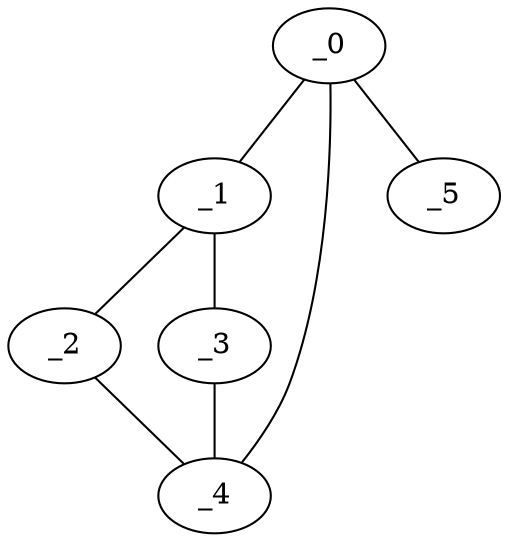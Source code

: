 graph MP1_0049 {
	_0	 [x="1.5",
		y="1.74"];
	_1	 [x="2.4525",
		y="2.74923"];
	_0 -- _1;
	_4	 [x="-0.0280387",
		y=3];
	_0 -- _4;
	_5	 [x="0.876663",
		y="2.84353"];
	_0 -- _5;
	_2	 [x="2.62035",
		y="0.847939"];
	_1 -- _2;
	_3	 [x="0.451156",
		y="0.258476"];
	_1 -- _3;
	_2 -- _4;
	_3 -- _4;
}
